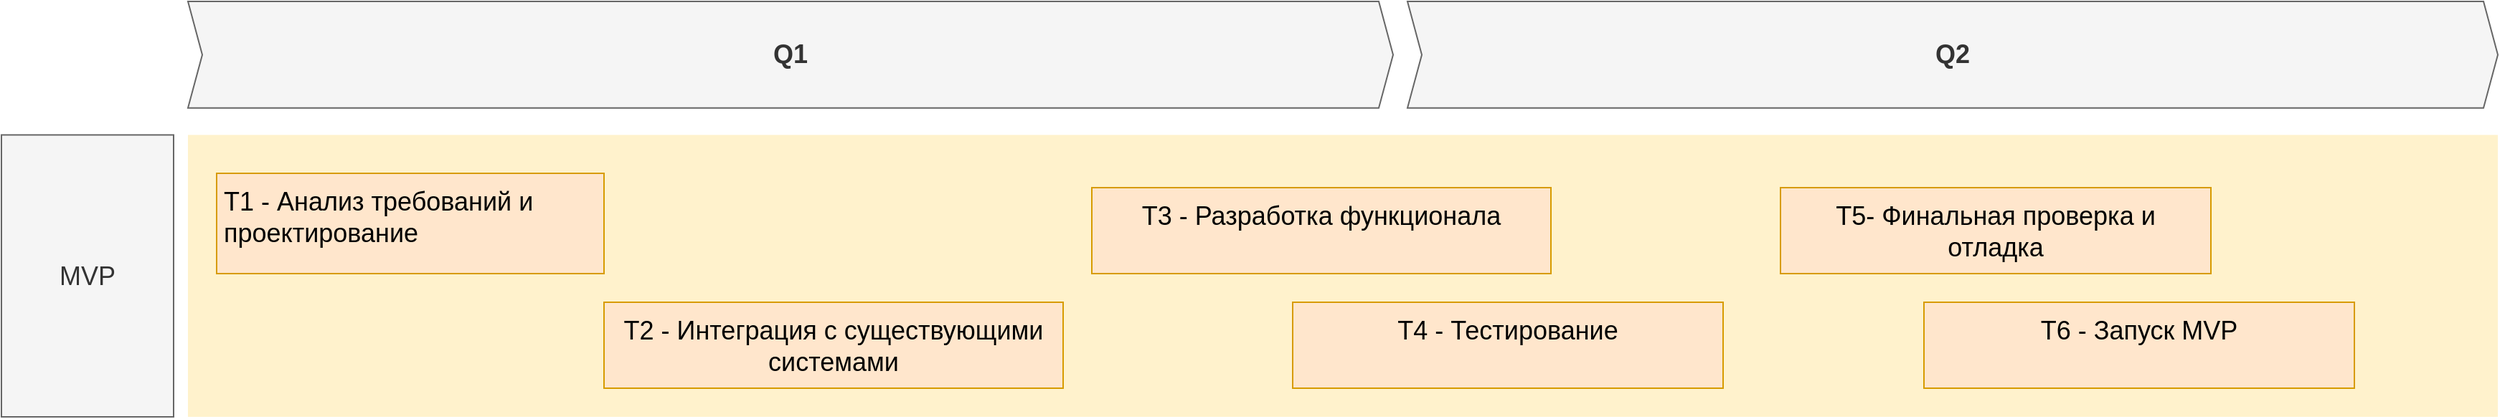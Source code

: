 <?xml version="1.0" encoding="UTF-8"?>
<mxfile version="25.0.1" pages="2">
  <diagram name="roadmap" id="ibeQ_NPm9Ws8Q2NVBOhH">
    <mxGraphModel dx="5216" dy="4599" grid="1" gridSize="10" guides="1" tooltips="1" connect="1" arrows="1" fold="1" page="1" pageScale="1" pageWidth="827" pageHeight="1169" math="0" shadow="0">
      <root>
        <mxCell id="0" />
        <mxCell id="1" parent="0" />
        <mxCell id="Hzh1mJP5wVOQQ3vWL0mh-2" value="" style="shape=rect;fillColor=#fff2cc;strokeColor=none;fontSize=24;html=1;whiteSpace=wrap;align=left;verticalAlign=top;spacing=5;rounded=0;" parent="1" vertex="1">
          <mxGeometry x="-2830" y="-2326.8" width="1610" height="196.8" as="geometry" />
        </mxCell>
        <mxCell id="Hzh1mJP5wVOQQ3vWL0mh-3" value="T1 -&amp;nbsp;Анализ требований и проектирование" style="shape=rect;fillColor=#ffe6cc;strokeColor=#d79b00;fontSize=18;html=1;whiteSpace=wrap;align=left;verticalAlign=top;spacing=5;rounded=0;" parent="1" vertex="1">
          <mxGeometry x="-2810" y="-2300" width="270" height="70" as="geometry" />
        </mxCell>
        <mxCell id="Hzh1mJP5wVOQQ3vWL0mh-4" value="&lt;span style=&quot;text-align: left;&quot;&gt;T2 -&amp;nbsp;&lt;/span&gt;Интеграция с существующими системами" style="shape=rect;fillColor=#ffe6cc;strokeColor=#d79b00;fontSize=18;html=1;whiteSpace=wrap;align=center;verticalAlign=top;spacing=5;rounded=0;" parent="1" vertex="1">
          <mxGeometry x="-2540" y="-2210" width="320" height="60" as="geometry" />
        </mxCell>
        <mxCell id="Hzh1mJP5wVOQQ3vWL0mh-5" value="MVP" style="rounded=0;whiteSpace=wrap;html=1;fillColor=#f5f5f5;fontColor=#333333;strokeColor=#666666;fontSize=18;" parent="1" vertex="1">
          <mxGeometry x="-2960" y="-2326.8" width="120" height="196.8" as="geometry" />
        </mxCell>
        <mxCell id="Hzh1mJP5wVOQQ3vWL0mh-7" value="Q1" style="shape=step;perimeter=stepPerimeter;whiteSpace=wrap;html=1;fixedSize=1;size=10;fillColor=#f5f5f5;strokeColor=#666666;fontSize=18;fontStyle=1;align=center;rounded=0;fontColor=#333333;" parent="1" vertex="1">
          <mxGeometry x="-2830" y="-2420" width="840" height="74.4" as="geometry" />
        </mxCell>
        <mxCell id="HkdTKft1nqYyzUk_klj8-1" value="&lt;span style=&quot;text-align: left;&quot;&gt;T3 -&amp;nbsp;&lt;/span&gt;Разработка функционала" style="shape=rect;fillColor=#ffe6cc;strokeColor=#d79b00;fontSize=18;html=1;whiteSpace=wrap;align=center;verticalAlign=top;spacing=5;rounded=0;" vertex="1" parent="1">
          <mxGeometry x="-2200" y="-2290" width="320" height="60" as="geometry" />
        </mxCell>
        <mxCell id="HkdTKft1nqYyzUk_klj8-2" value="&lt;span style=&quot;text-align: left;&quot;&gt;T4 -&amp;nbsp;&lt;/span&gt;Тестирование" style="shape=rect;fillColor=#ffe6cc;strokeColor=#d79b00;fontSize=18;html=1;whiteSpace=wrap;align=center;verticalAlign=top;spacing=5;rounded=0;" vertex="1" parent="1">
          <mxGeometry x="-2060" y="-2210" width="300" height="60" as="geometry" />
        </mxCell>
        <mxCell id="Oxl4Vu2tQ3MB6dANnVLk-1" value="&lt;span style=&quot;text-align: left;&quot;&gt;T5-&amp;nbsp;&lt;/span&gt;Финальная проверка и отладка" style="shape=rect;fillColor=#ffe6cc;strokeColor=#d79b00;fontSize=18;html=1;whiteSpace=wrap;align=center;verticalAlign=top;spacing=5;rounded=0;" vertex="1" parent="1">
          <mxGeometry x="-1720" y="-2290" width="300" height="60" as="geometry" />
        </mxCell>
        <mxCell id="Oxl4Vu2tQ3MB6dANnVLk-2" value="&lt;span style=&quot;text-align: left;&quot;&gt;T6 -&amp;nbsp;&lt;/span&gt;Запуск MVP" style="shape=rect;fillColor=#ffe6cc;strokeColor=#d79b00;fontSize=18;html=1;whiteSpace=wrap;align=center;verticalAlign=top;spacing=5;rounded=0;" vertex="1" parent="1">
          <mxGeometry x="-1620" y="-2210" width="300" height="60" as="geometry" />
        </mxCell>
        <mxCell id="Oxl4Vu2tQ3MB6dANnVLk-3" value="Q2" style="shape=step;perimeter=stepPerimeter;whiteSpace=wrap;html=1;fixedSize=1;size=10;fillColor=#f5f5f5;strokeColor=#666666;fontSize=18;fontStyle=1;align=center;rounded=0;fontColor=#333333;" vertex="1" parent="1">
          <mxGeometry x="-1980" y="-2420" width="760" height="74.4" as="geometry" />
        </mxCell>
      </root>
    </mxGraphModel>
  </diagram>
  <diagram id="Kjx0dY9pPNRcRsLKt_5Q" name="Roadmap_change">
    <mxGraphModel dx="5428" dy="4720" grid="1" gridSize="10" guides="1" tooltips="1" connect="1" arrows="1" fold="1" page="1" pageScale="1" pageWidth="827" pageHeight="1169" math="0" shadow="0">
      <root>
        <mxCell id="0" />
        <mxCell id="1" parent="0" />
        <mxCell id="6B4HuRd827X05GpxP5VM-11" value="" style="shape=rect;fillColor=#fff2cc;strokeColor=none;fontSize=24;html=1;whiteSpace=wrap;align=left;verticalAlign=top;spacing=5;rounded=0;" vertex="1" parent="1">
          <mxGeometry x="-2820" y="-2316.8" width="1610" height="196.8" as="geometry" />
        </mxCell>
        <mxCell id="6B4HuRd827X05GpxP5VM-12" value="T1 -&amp;nbsp;Анализ новых требований" style="shape=rect;fillColor=#ffe6cc;strokeColor=#d79b00;fontSize=18;html=1;whiteSpace=wrap;align=left;verticalAlign=top;spacing=5;rounded=0;" vertex="1" parent="1">
          <mxGeometry x="-2800" y="-2290" width="270" height="70" as="geometry" />
        </mxCell>
        <mxCell id="6B4HuRd827X05GpxP5VM-13" value="&lt;span style=&quot;text-align: left;&quot;&gt;T2 -&amp;nbsp;&lt;/span&gt;Техническая интеграция" style="shape=rect;fillColor=#ffe6cc;strokeColor=#d79b00;fontSize=18;html=1;whiteSpace=wrap;align=center;verticalAlign=top;spacing=5;rounded=0;" vertex="1" parent="1">
          <mxGeometry x="-2530" y="-2200" width="320" height="60" as="geometry" />
        </mxCell>
        <mxCell id="6B4HuRd827X05GpxP5VM-14" value="MVP" style="rounded=0;whiteSpace=wrap;html=1;fillColor=#f5f5f5;fontColor=#333333;strokeColor=#666666;fontSize=18;" vertex="1" parent="1">
          <mxGeometry x="-2950" y="-2316.8" width="120" height="196.8" as="geometry" />
        </mxCell>
        <mxCell id="6B4HuRd827X05GpxP5VM-15" value="Q3" style="shape=step;perimeter=stepPerimeter;whiteSpace=wrap;html=1;fixedSize=1;size=10;fillColor=#f5f5f5;strokeColor=#666666;fontSize=18;fontStyle=1;align=center;rounded=0;fontColor=#333333;" vertex="1" parent="1">
          <mxGeometry x="-2820" y="-2410" width="840" height="74.4" as="geometry" />
        </mxCell>
        <mxCell id="6B4HuRd827X05GpxP5VM-16" value="&lt;span style=&quot;text-align: left;&quot;&gt;T3 -&amp;nbsp;&lt;/span&gt;Реализация функций" style="shape=rect;fillColor=#ffe6cc;strokeColor=#d79b00;fontSize=18;html=1;whiteSpace=wrap;align=center;verticalAlign=top;spacing=5;rounded=0;" vertex="1" parent="1">
          <mxGeometry x="-2190" y="-2280" width="320" height="60" as="geometry" />
        </mxCell>
        <mxCell id="6B4HuRd827X05GpxP5VM-17" value="&lt;span style=&quot;text-align: left;&quot;&gt;T4 -&amp;nbsp;&lt;/span&gt;Тестирование и оптимизация" style="shape=rect;fillColor=#ffe6cc;strokeColor=#d79b00;fontSize=18;html=1;whiteSpace=wrap;align=center;verticalAlign=top;spacing=5;rounded=0;" vertex="1" parent="1">
          <mxGeometry x="-2050" y="-2200" width="300" height="60" as="geometry" />
        </mxCell>
        <mxCell id="6B4HuRd827X05GpxP5VM-18" value="&lt;span style=&quot;text-align: left;&quot;&gt;T5-&amp;nbsp;&lt;/span&gt;Финальная интеграция" style="shape=rect;fillColor=#ffe6cc;strokeColor=#d79b00;fontSize=18;html=1;whiteSpace=wrap;align=center;verticalAlign=top;spacing=5;rounded=0;" vertex="1" parent="1">
          <mxGeometry x="-1710" y="-2280" width="300" height="60" as="geometry" />
        </mxCell>
        <mxCell id="6B4HuRd827X05GpxP5VM-19" value="&lt;span style=&quot;text-align: left;&quot;&gt;T6 -&amp;nbsp;&lt;/span&gt;Запуск и оценка" style="shape=rect;fillColor=#ffe6cc;strokeColor=#d79b00;fontSize=18;html=1;whiteSpace=wrap;align=center;verticalAlign=top;spacing=5;rounded=0;" vertex="1" parent="1">
          <mxGeometry x="-1610" y="-2200" width="300" height="60" as="geometry" />
        </mxCell>
        <mxCell id="6B4HuRd827X05GpxP5VM-20" value="Q4" style="shape=step;perimeter=stepPerimeter;whiteSpace=wrap;html=1;fixedSize=1;size=10;fillColor=#f5f5f5;strokeColor=#666666;fontSize=18;fontStyle=1;align=center;rounded=0;fontColor=#333333;" vertex="1" parent="1">
          <mxGeometry x="-1970" y="-2410" width="760" height="74.4" as="geometry" />
        </mxCell>
      </root>
    </mxGraphModel>
  </diagram>
</mxfile>

